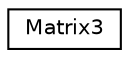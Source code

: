 digraph "Graphical Class Hierarchy"
{
  edge [fontname="Helvetica",fontsize="10",labelfontname="Helvetica",labelfontsize="10"];
  node [fontname="Helvetica",fontsize="10",shape=record];
  rankdir="LR";
  Node1 [label="Matrix3",height=0.2,width=0.4,color="black", fillcolor="white", style="filled",URL="$classMatrix3.html",tooltip="A 3x3 Matrix. "];
}
